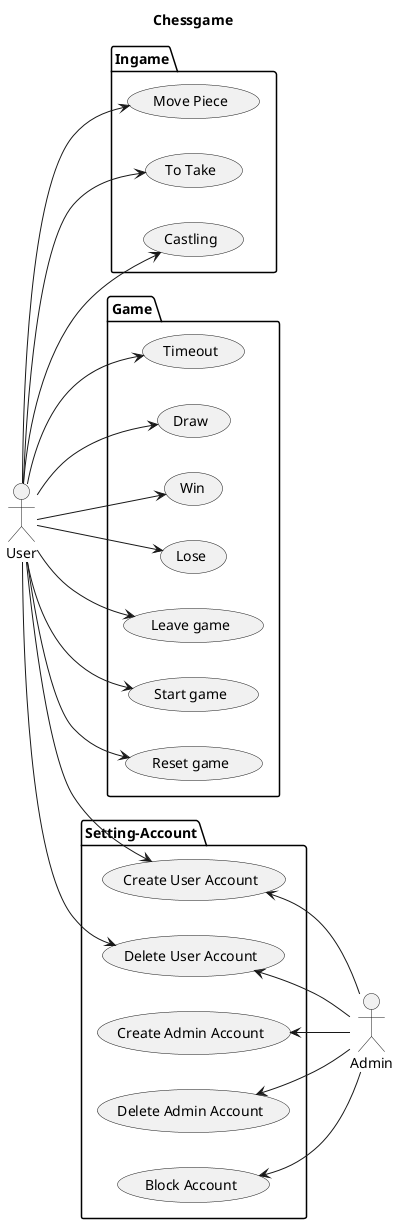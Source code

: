 @startuml
title Chessgame

:Admin: as admin
:User: as user

package Ingame {
  usecase "Move Piece" as move
'   Phong cấp (Chốt xuống đáy đổi hậu)
  usecase "To Take" as totake
'   Nhập thành (Vua và xe chuyển chỗ trong lần đầu)
  usecase "Castling" as castling
}
package Game {
  usecase "Timeout" as timeout
  usecase "Draw" as draw
  usecase "Win" as win
  usecase "Lose" as lose
  usecase "Leave game" as leave
  usecase "Start game" as start
  usecase "Reset game" as reset
}
package Setting-Account {
  usecase "Create User Account" as create1
  usecase "Delete User Account" as delete1
  usecase "Create Admin Account" as create2
  usecase "Delete Admin Account" as delete2
  usecase "Block Account" as block
}


left to right direction
user --> move
user --> totake
user --> castling
user --> timeout
user --> draw
user --> win
user --> lose
user --> leave
user --> start
user --> reset
user --> create1
user --> delete1


create1 <-- admin
delete1 <-- admin
create2 <-- admin
delete2 <-- admin
block <-- admin

@enduml